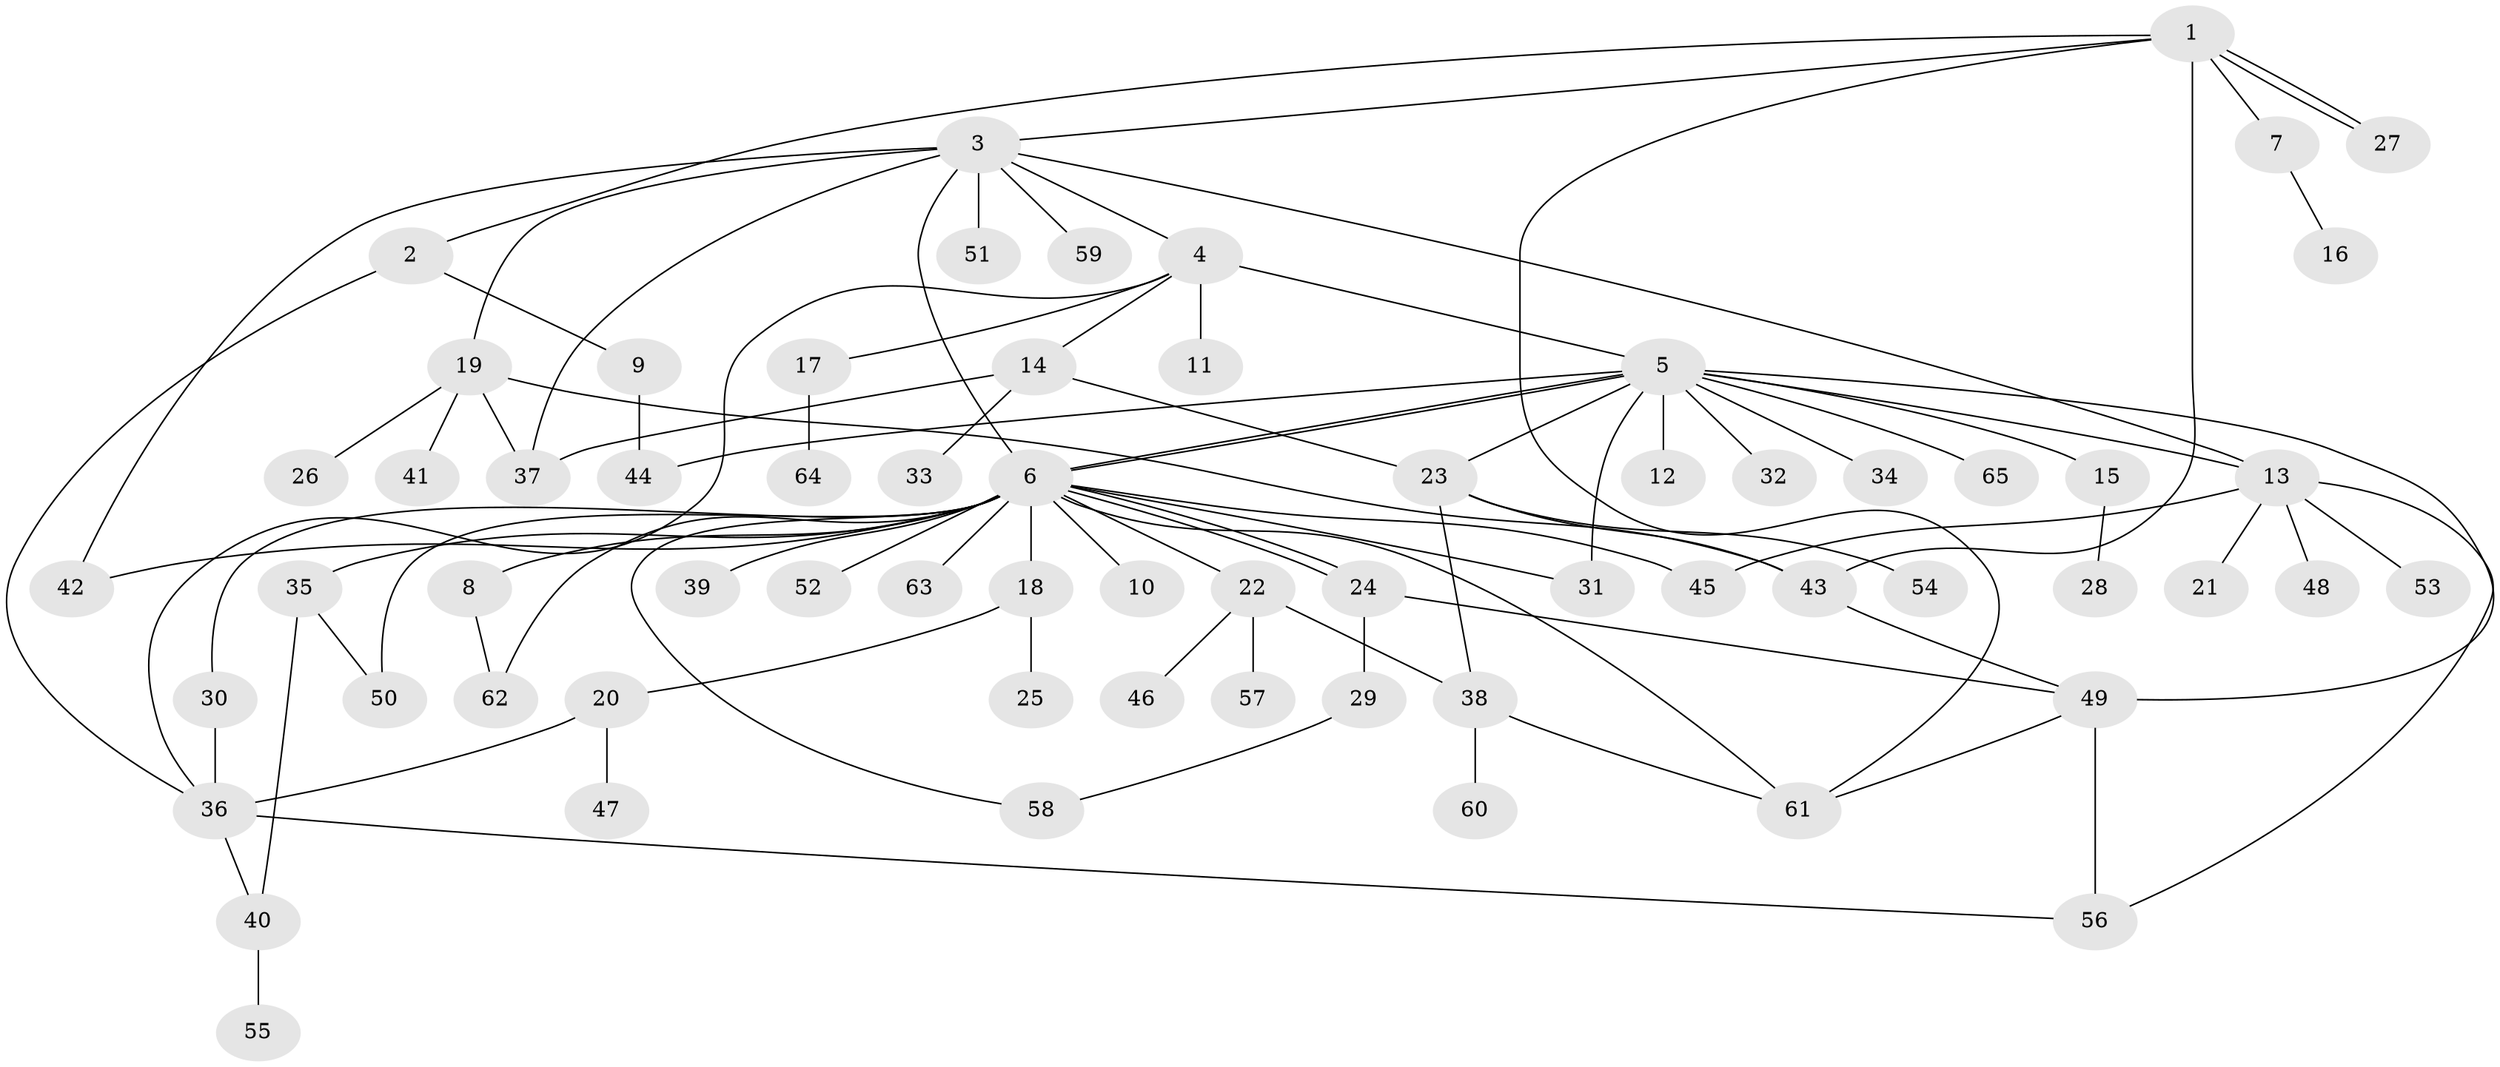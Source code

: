 // coarse degree distribution, {5: 0.0625, 7: 0.041666666666666664, 8: 0.020833333333333332, 17: 0.020833333333333332, 20: 0.020833333333333332, 2: 0.1875, 1: 0.4791666666666667, 3: 0.0625, 4: 0.08333333333333333, 6: 0.020833333333333332}
// Generated by graph-tools (version 1.1) at 2025/51/02/27/25 19:51:59]
// undirected, 65 vertices, 93 edges
graph export_dot {
graph [start="1"]
  node [color=gray90,style=filled];
  1;
  2;
  3;
  4;
  5;
  6;
  7;
  8;
  9;
  10;
  11;
  12;
  13;
  14;
  15;
  16;
  17;
  18;
  19;
  20;
  21;
  22;
  23;
  24;
  25;
  26;
  27;
  28;
  29;
  30;
  31;
  32;
  33;
  34;
  35;
  36;
  37;
  38;
  39;
  40;
  41;
  42;
  43;
  44;
  45;
  46;
  47;
  48;
  49;
  50;
  51;
  52;
  53;
  54;
  55;
  56;
  57;
  58;
  59;
  60;
  61;
  62;
  63;
  64;
  65;
  1 -- 2;
  1 -- 3;
  1 -- 7;
  1 -- 27;
  1 -- 27;
  1 -- 43;
  1 -- 61;
  2 -- 9;
  2 -- 36;
  3 -- 4;
  3 -- 6;
  3 -- 13;
  3 -- 19;
  3 -- 37;
  3 -- 42;
  3 -- 51;
  3 -- 59;
  4 -- 5;
  4 -- 11;
  4 -- 14;
  4 -- 17;
  4 -- 36;
  5 -- 6;
  5 -- 6;
  5 -- 12;
  5 -- 13;
  5 -- 15;
  5 -- 23;
  5 -- 31;
  5 -- 32;
  5 -- 34;
  5 -- 44;
  5 -- 49;
  5 -- 65;
  6 -- 8;
  6 -- 10;
  6 -- 18;
  6 -- 22;
  6 -- 24;
  6 -- 24;
  6 -- 30;
  6 -- 31;
  6 -- 35;
  6 -- 39;
  6 -- 42;
  6 -- 45;
  6 -- 50;
  6 -- 52;
  6 -- 58;
  6 -- 61;
  6 -- 62;
  6 -- 63;
  7 -- 16;
  8 -- 62;
  9 -- 44;
  13 -- 21;
  13 -- 45;
  13 -- 48;
  13 -- 53;
  13 -- 56;
  14 -- 23;
  14 -- 33;
  14 -- 37;
  15 -- 28;
  17 -- 64;
  18 -- 20;
  18 -- 25;
  19 -- 26;
  19 -- 37;
  19 -- 41;
  19 -- 43;
  20 -- 36;
  20 -- 47;
  22 -- 38;
  22 -- 46;
  22 -- 57;
  23 -- 38;
  23 -- 43;
  23 -- 54;
  24 -- 29;
  24 -- 49;
  29 -- 58;
  30 -- 36;
  35 -- 40;
  35 -- 50;
  36 -- 40;
  36 -- 56;
  38 -- 60;
  38 -- 61;
  40 -- 55;
  43 -- 49;
  49 -- 56;
  49 -- 61;
}
